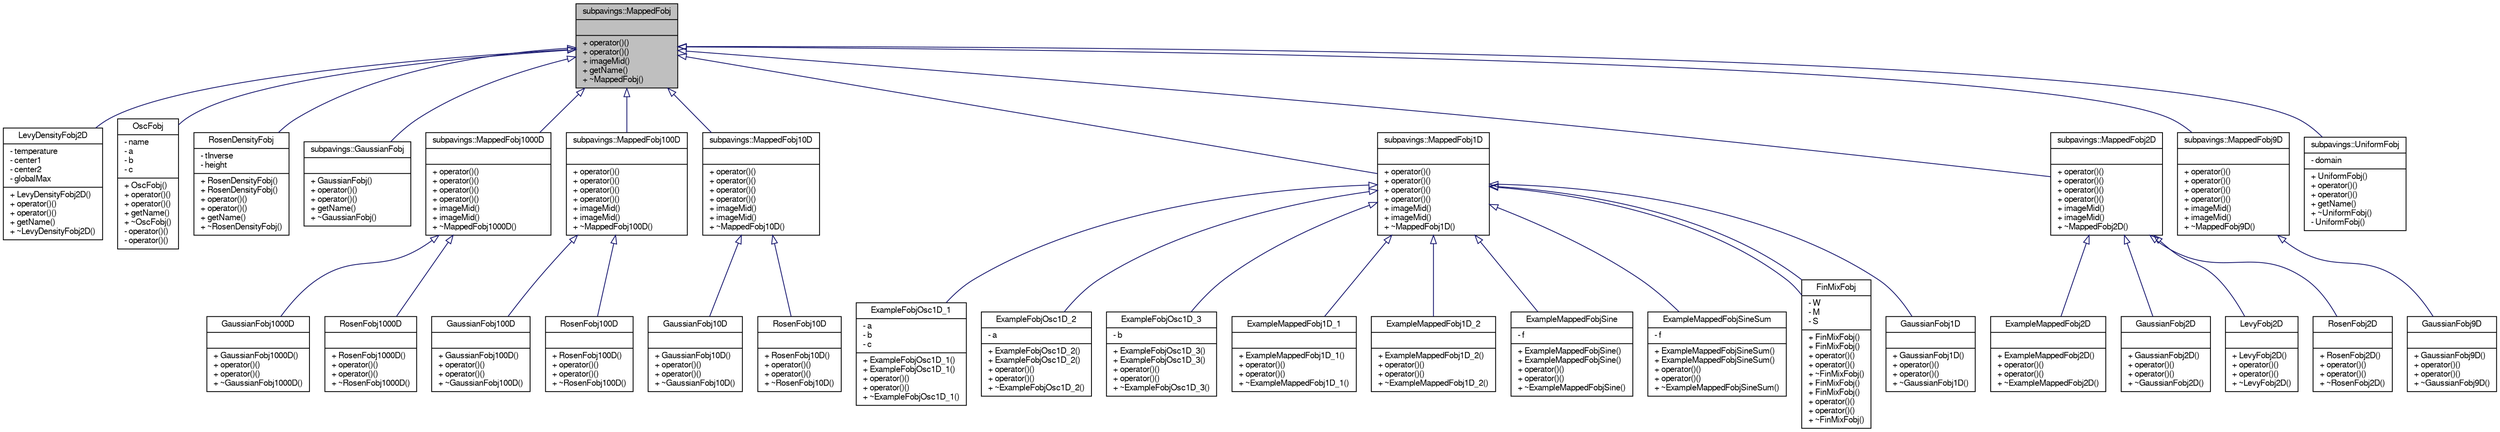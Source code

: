 digraph G
{
  edge [fontname="FreeSans",fontsize="10",labelfontname="FreeSans",labelfontsize="10"];
  node [fontname="FreeSans",fontsize="10",shape=record];
  Node1 [label="{subpavings::MappedFobj\n||+ operator()()\l+ operator()()\l+ imageMid()\l+ getName()\l+ ~MappedFobj()\l}",height=0.2,width=0.4,color="black", fillcolor="grey75", style="filled" fontcolor="black"];
  Node1 -> Node2 [dir="back",color="midnightblue",fontsize="10",style="solid",arrowtail="onormal",fontname="FreeSans"];
  Node2 [label="{LevyDensityFobj2D\n|- temperature\l- center1\l- center2\l- globalMax\l|+ LevyDensityFobj2D()\l+ operator()()\l+ operator()()\l+ getName()\l+ ~LevyDensityFobj2D()\l}",height=0.2,width=0.4,color="black", fillcolor="white", style="filled",URL="$classLevyDensityFobj2D.shtml"];
  Node1 -> Node3 [dir="back",color="midnightblue",fontsize="10",style="solid",arrowtail="onormal",fontname="FreeSans"];
  Node3 [label="{OscFobj\n|- name\l- a\l- b\l- c\l|+ OscFobj()\l+ operator()()\l+ operator()()\l+ getName()\l+ ~OscFobj()\l- operator()()\l- operator()()\l}",height=0.2,width=0.4,color="black", fillcolor="white", style="filled",URL="$classOscFobj.shtml"];
  Node1 -> Node4 [dir="back",color="midnightblue",fontsize="10",style="solid",arrowtail="onormal",fontname="FreeSans"];
  Node4 [label="{RosenDensityFobj\n|- tInverse\l- height\l|+ RosenDensityFobj()\l+ RosenDensityFobj()\l+ operator()()\l+ operator()()\l+ getName()\l+ ~RosenDensityFobj()\l}",height=0.2,width=0.4,color="black", fillcolor="white", style="filled",URL="$classRosenDensityFobj.shtml"];
  Node1 -> Node5 [dir="back",color="midnightblue",fontsize="10",style="solid",arrowtail="onormal",fontname="FreeSans"];
  Node5 [label="{subpavings::GaussianFobj\n||+ GaussianFobj()\l+ operator()()\l+ operator()()\l+ getName()\l+ ~GaussianFobj()\l}",height=0.2,width=0.4,color="black", fillcolor="white", style="filled",URL="$classsubpavings_1_1GaussianFobj.shtml"];
  Node1 -> Node6 [dir="back",color="midnightblue",fontsize="10",style="solid",arrowtail="onormal",fontname="FreeSans"];
  Node6 [label="{subpavings::MappedFobj1000D\n||+ operator()()\l+ operator()()\l+ operator()()\l+ operator()()\l+ imageMid()\l+ imageMid()\l+ ~MappedFobj1000D()\l}",height=0.2,width=0.4,color="black", fillcolor="white", style="filled",URL="$classsubpavings_1_1MappedFobj1000D.shtml",tooltip="An abstract class for target function objects on 10-dimensional real space."];
  Node6 -> Node7 [dir="back",color="midnightblue",fontsize="10",style="solid",arrowtail="onormal",fontname="FreeSans"];
  Node7 [label="{GaussianFobj1000D\n||+ GaussianFobj1000D()\l+ operator()()\l+ operator()()\l+ ~GaussianFobj1000D()\l}",height=0.2,width=0.4,color="black", fillcolor="white", style="filled",URL="$classGaussianFobj1000D.shtml"];
  Node6 -> Node8 [dir="back",color="midnightblue",fontsize="10",style="solid",arrowtail="onormal",fontname="FreeSans"];
  Node8 [label="{RosenFobj1000D\n||+ RosenFobj1000D()\l+ operator()()\l+ operator()()\l+ ~RosenFobj1000D()\l}",height=0.2,width=0.4,color="black", fillcolor="white", style="filled",URL="$classRosenFobj1000D.shtml"];
  Node1 -> Node9 [dir="back",color="midnightblue",fontsize="10",style="solid",arrowtail="onormal",fontname="FreeSans"];
  Node9 [label="{subpavings::MappedFobj100D\n||+ operator()()\l+ operator()()\l+ operator()()\l+ operator()()\l+ imageMid()\l+ imageMid()\l+ ~MappedFobj100D()\l}",height=0.2,width=0.4,color="black", fillcolor="white", style="filled",URL="$classsubpavings_1_1MappedFobj100D.shtml",tooltip="An abstract class for target function objects on 10-dimensional real space."];
  Node9 -> Node10 [dir="back",color="midnightblue",fontsize="10",style="solid",arrowtail="onormal",fontname="FreeSans"];
  Node10 [label="{GaussianFobj100D\n||+ GaussianFobj100D()\l+ operator()()\l+ operator()()\l+ ~GaussianFobj100D()\l}",height=0.2,width=0.4,color="black", fillcolor="white", style="filled",URL="$classGaussianFobj100D.shtml"];
  Node9 -> Node11 [dir="back",color="midnightblue",fontsize="10",style="solid",arrowtail="onormal",fontname="FreeSans"];
  Node11 [label="{RosenFobj100D\n||+ RosenFobj100D()\l+ operator()()\l+ operator()()\l+ ~RosenFobj100D()\l}",height=0.2,width=0.4,color="black", fillcolor="white", style="filled",URL="$classRosenFobj100D.shtml"];
  Node1 -> Node12 [dir="back",color="midnightblue",fontsize="10",style="solid",arrowtail="onormal",fontname="FreeSans"];
  Node12 [label="{subpavings::MappedFobj10D\n||+ operator()()\l+ operator()()\l+ operator()()\l+ operator()()\l+ imageMid()\l+ imageMid()\l+ ~MappedFobj10D()\l}",height=0.2,width=0.4,color="black", fillcolor="white", style="filled",URL="$classsubpavings_1_1MappedFobj10D.shtml",tooltip="An abstract class for target function objects on 10-dimensional real space."];
  Node12 -> Node13 [dir="back",color="midnightblue",fontsize="10",style="solid",arrowtail="onormal",fontname="FreeSans"];
  Node13 [label="{GaussianFobj10D\n||+ GaussianFobj10D()\l+ operator()()\l+ operator()()\l+ ~GaussianFobj10D()\l}",height=0.2,width=0.4,color="black", fillcolor="white", style="filled",URL="$classGaussianFobj10D.shtml"];
  Node12 -> Node14 [dir="back",color="midnightblue",fontsize="10",style="solid",arrowtail="onormal",fontname="FreeSans"];
  Node14 [label="{RosenFobj10D\n||+ RosenFobj10D()\l+ operator()()\l+ operator()()\l+ ~RosenFobj10D()\l}",height=0.2,width=0.4,color="black", fillcolor="white", style="filled",URL="$classRosenFobj10D.shtml"];
  Node1 -> Node15 [dir="back",color="midnightblue",fontsize="10",style="solid",arrowtail="onormal",fontname="FreeSans"];
  Node15 [label="{subpavings::MappedFobj1D\n||+ operator()()\l+ operator()()\l+ operator()()\l+ operator()()\l+ imageMid()\l+ imageMid()\l+ ~MappedFobj1D()\l}",height=0.2,width=0.4,color="black", fillcolor="white", style="filled",URL="$classsubpavings_1_1MappedFobj1D.shtml"];
  Node15 -> Node16 [dir="back",color="midnightblue",fontsize="10",style="solid",arrowtail="onormal",fontname="FreeSans"];
  Node16 [label="{ExampleFobjOsc1D_1\n|- a\l- b\l- c\l|+ ExampleFobjOsc1D_1()\l+ ExampleFobjOsc1D_1()\l+ operator()()\l+ operator()()\l+ ~ExampleFobjOsc1D_1()\l}",height=0.2,width=0.4,color="black", fillcolor="white", style="filled",URL="$classExampleFobjOsc1D__1.shtml"];
  Node15 -> Node17 [dir="back",color="midnightblue",fontsize="10",style="solid",arrowtail="onormal",fontname="FreeSans"];
  Node17 [label="{ExampleFobjOsc1D_2\n|- a\l|+ ExampleFobjOsc1D_2()\l+ ExampleFobjOsc1D_2()\l+ operator()()\l+ operator()()\l+ ~ExampleFobjOsc1D_2()\l}",height=0.2,width=0.4,color="black", fillcolor="white", style="filled",URL="$classExampleFobjOsc1D__2.shtml"];
  Node15 -> Node18 [dir="back",color="midnightblue",fontsize="10",style="solid",arrowtail="onormal",fontname="FreeSans"];
  Node18 [label="{ExampleFobjOsc1D_3\n|- b\l|+ ExampleFobjOsc1D_3()\l+ ExampleFobjOsc1D_3()\l+ operator()()\l+ operator()()\l+ ~ExampleFobjOsc1D_3()\l}",height=0.2,width=0.4,color="black", fillcolor="white", style="filled",URL="$classExampleFobjOsc1D__3.shtml"];
  Node15 -> Node19 [dir="back",color="midnightblue",fontsize="10",style="solid",arrowtail="onormal",fontname="FreeSans"];
  Node19 [label="{ExampleMappedFobj1D_1\n||+ ExampleMappedFobj1D_1()\l+ operator()()\l+ operator()()\l+ ~ExampleMappedFobj1D_1()\l}",height=0.2,width=0.4,color="black", fillcolor="white", style="filled",URL="$classExampleMappedFobj1D__1.shtml"];
  Node15 -> Node20 [dir="back",color="midnightblue",fontsize="10",style="solid",arrowtail="onormal",fontname="FreeSans"];
  Node20 [label="{ExampleMappedFobj1D_2\n||+ ExampleMappedFobj1D_2()\l+ operator()()\l+ operator()()\l+ ~ExampleMappedFobj1D_2()\l}",height=0.2,width=0.4,color="black", fillcolor="white", style="filled",URL="$classExampleMappedFobj1D__2.shtml"];
  Node15 -> Node21 [dir="back",color="midnightblue",fontsize="10",style="solid",arrowtail="onormal",fontname="FreeSans"];
  Node21 [label="{ExampleMappedFobjSine\n|- f\l|+ ExampleMappedFobjSine()\l+ ExampleMappedFobjSine()\l+ operator()()\l+ operator()()\l+ ~ExampleMappedFobjSine()\l}",height=0.2,width=0.4,color="black", fillcolor="white", style="filled",URL="$classExampleMappedFobjSine.shtml"];
  Node15 -> Node22 [dir="back",color="midnightblue",fontsize="10",style="solid",arrowtail="onormal",fontname="FreeSans"];
  Node22 [label="{ExampleMappedFobjSineSum\n|- f\l|+ ExampleMappedFobjSineSum()\l+ ExampleMappedFobjSineSum()\l+ operator()()\l+ operator()()\l+ ~ExampleMappedFobjSineSum()\l}",height=0.2,width=0.4,color="black", fillcolor="white", style="filled",URL="$classExampleMappedFobjSineSum.shtml"];
  Node15 -> Node23 [dir="back",color="midnightblue",fontsize="10",style="solid",arrowtail="onormal",fontname="FreeSans"];
  Node23 [label="{FinMixFobj\n|- W\l- M\l- S\l|+ FinMixFobj()\l+ FinMixFobj()\l+ operator()()\l+ operator()()\l+ ~FinMixFobj()\l+ FinMixFobj()\l+ FinMixFobj()\l+ operator()()\l+ operator()()\l+ ~FinMixFobj()\l}",height=0.2,width=0.4,color="black", fillcolor="white", style="filled",URL="$classFinMixFobj.shtml",tooltip="Declarations for MappedSPnode 1D Gaussian Mixtures function object class."];
  Node15 -> Node23 [dir="back",color="midnightblue",fontsize="10",style="solid",arrowtail="onormal",fontname="FreeSans"];
  Node15 -> Node24 [dir="back",color="midnightblue",fontsize="10",style="solid",arrowtail="onormal",fontname="FreeSans"];
  Node24 [label="{GaussianFobj1D\n||+ GaussianFobj1D()\l+ operator()()\l+ operator()()\l+ ~GaussianFobj1D()\l}",height=0.2,width=0.4,color="black", fillcolor="white", style="filled",URL="$classGaussianFobj1D.shtml"];
  Node1 -> Node25 [dir="back",color="midnightblue",fontsize="10",style="solid",arrowtail="onormal",fontname="FreeSans"];
  Node25 [label="{subpavings::MappedFobj2D\n||+ operator()()\l+ operator()()\l+ operator()()\l+ operator()()\l+ imageMid()\l+ imageMid()\l+ ~MappedFobj2D()\l}",height=0.2,width=0.4,color="black", fillcolor="white", style="filled",URL="$classsubpavings_1_1MappedFobj2D.shtml"];
  Node25 -> Node26 [dir="back",color="midnightblue",fontsize="10",style="solid",arrowtail="onormal",fontname="FreeSans"];
  Node26 [label="{ExampleMappedFobj2D\n||+ ExampleMappedFobj2D()\l+ operator()()\l+ operator()()\l+ ~ExampleMappedFobj2D()\l}",height=0.2,width=0.4,color="black", fillcolor="white", style="filled",URL="$classExampleMappedFobj2D.shtml"];
  Node25 -> Node27 [dir="back",color="midnightblue",fontsize="10",style="solid",arrowtail="onormal",fontname="FreeSans"];
  Node27 [label="{GaussianFobj2D\n||+ GaussianFobj2D()\l+ operator()()\l+ operator()()\l+ ~GaussianFobj2D()\l}",height=0.2,width=0.4,color="black", fillcolor="white", style="filled",URL="$classGaussianFobj2D.shtml"];
  Node25 -> Node28 [dir="back",color="midnightblue",fontsize="10",style="solid",arrowtail="onormal",fontname="FreeSans"];
  Node28 [label="{LevyFobj2D\n||+ LevyFobj2D()\l+ operator()()\l+ operator()()\l+ ~LevyFobj2D()\l}",height=0.2,width=0.4,color="black", fillcolor="white", style="filled",URL="$classLevyFobj2D.shtml"];
  Node25 -> Node29 [dir="back",color="midnightblue",fontsize="10",style="solid",arrowtail="onormal",fontname="FreeSans"];
  Node29 [label="{RosenFobj2D\n||+ RosenFobj2D()\l+ operator()()\l+ operator()()\l+ ~RosenFobj2D()\l}",height=0.2,width=0.4,color="black", fillcolor="white", style="filled",URL="$classRosenFobj2D.shtml"];
  Node1 -> Node30 [dir="back",color="midnightblue",fontsize="10",style="solid",arrowtail="onormal",fontname="FreeSans"];
  Node30 [label="{subpavings::MappedFobj9D\n||+ operator()()\l+ operator()()\l+ operator()()\l+ operator()()\l+ imageMid()\l+ imageMid()\l+ ~MappedFobj9D()\l}",height=0.2,width=0.4,color="black", fillcolor="white", style="filled",URL="$classsubpavings_1_1MappedFobj9D.shtml",tooltip="An abstract class for target function objects on 10-dimensional real space."];
  Node30 -> Node31 [dir="back",color="midnightblue",fontsize="10",style="solid",arrowtail="onormal",fontname="FreeSans"];
  Node31 [label="{GaussianFobj9D\n||+ GaussianFobj9D()\l+ operator()()\l+ operator()()\l+ ~GaussianFobj9D()\l}",height=0.2,width=0.4,color="black", fillcolor="white", style="filled",URL="$classGaussianFobj9D.shtml"];
  Node1 -> Node32 [dir="back",color="midnightblue",fontsize="10",style="solid",arrowtail="onormal",fontname="FreeSans"];
  Node32 [label="{subpavings::UniformFobj\n|- domain\l|+ UniformFobj()\l+ operator()()\l+ operator()()\l+ getName()\l+ ~UniformFobj()\l- UniformFobj()\l}",height=0.2,width=0.4,color="black", fillcolor="white", style="filled",URL="$classsubpavings_1_1UniformFobj.shtml"];
}
